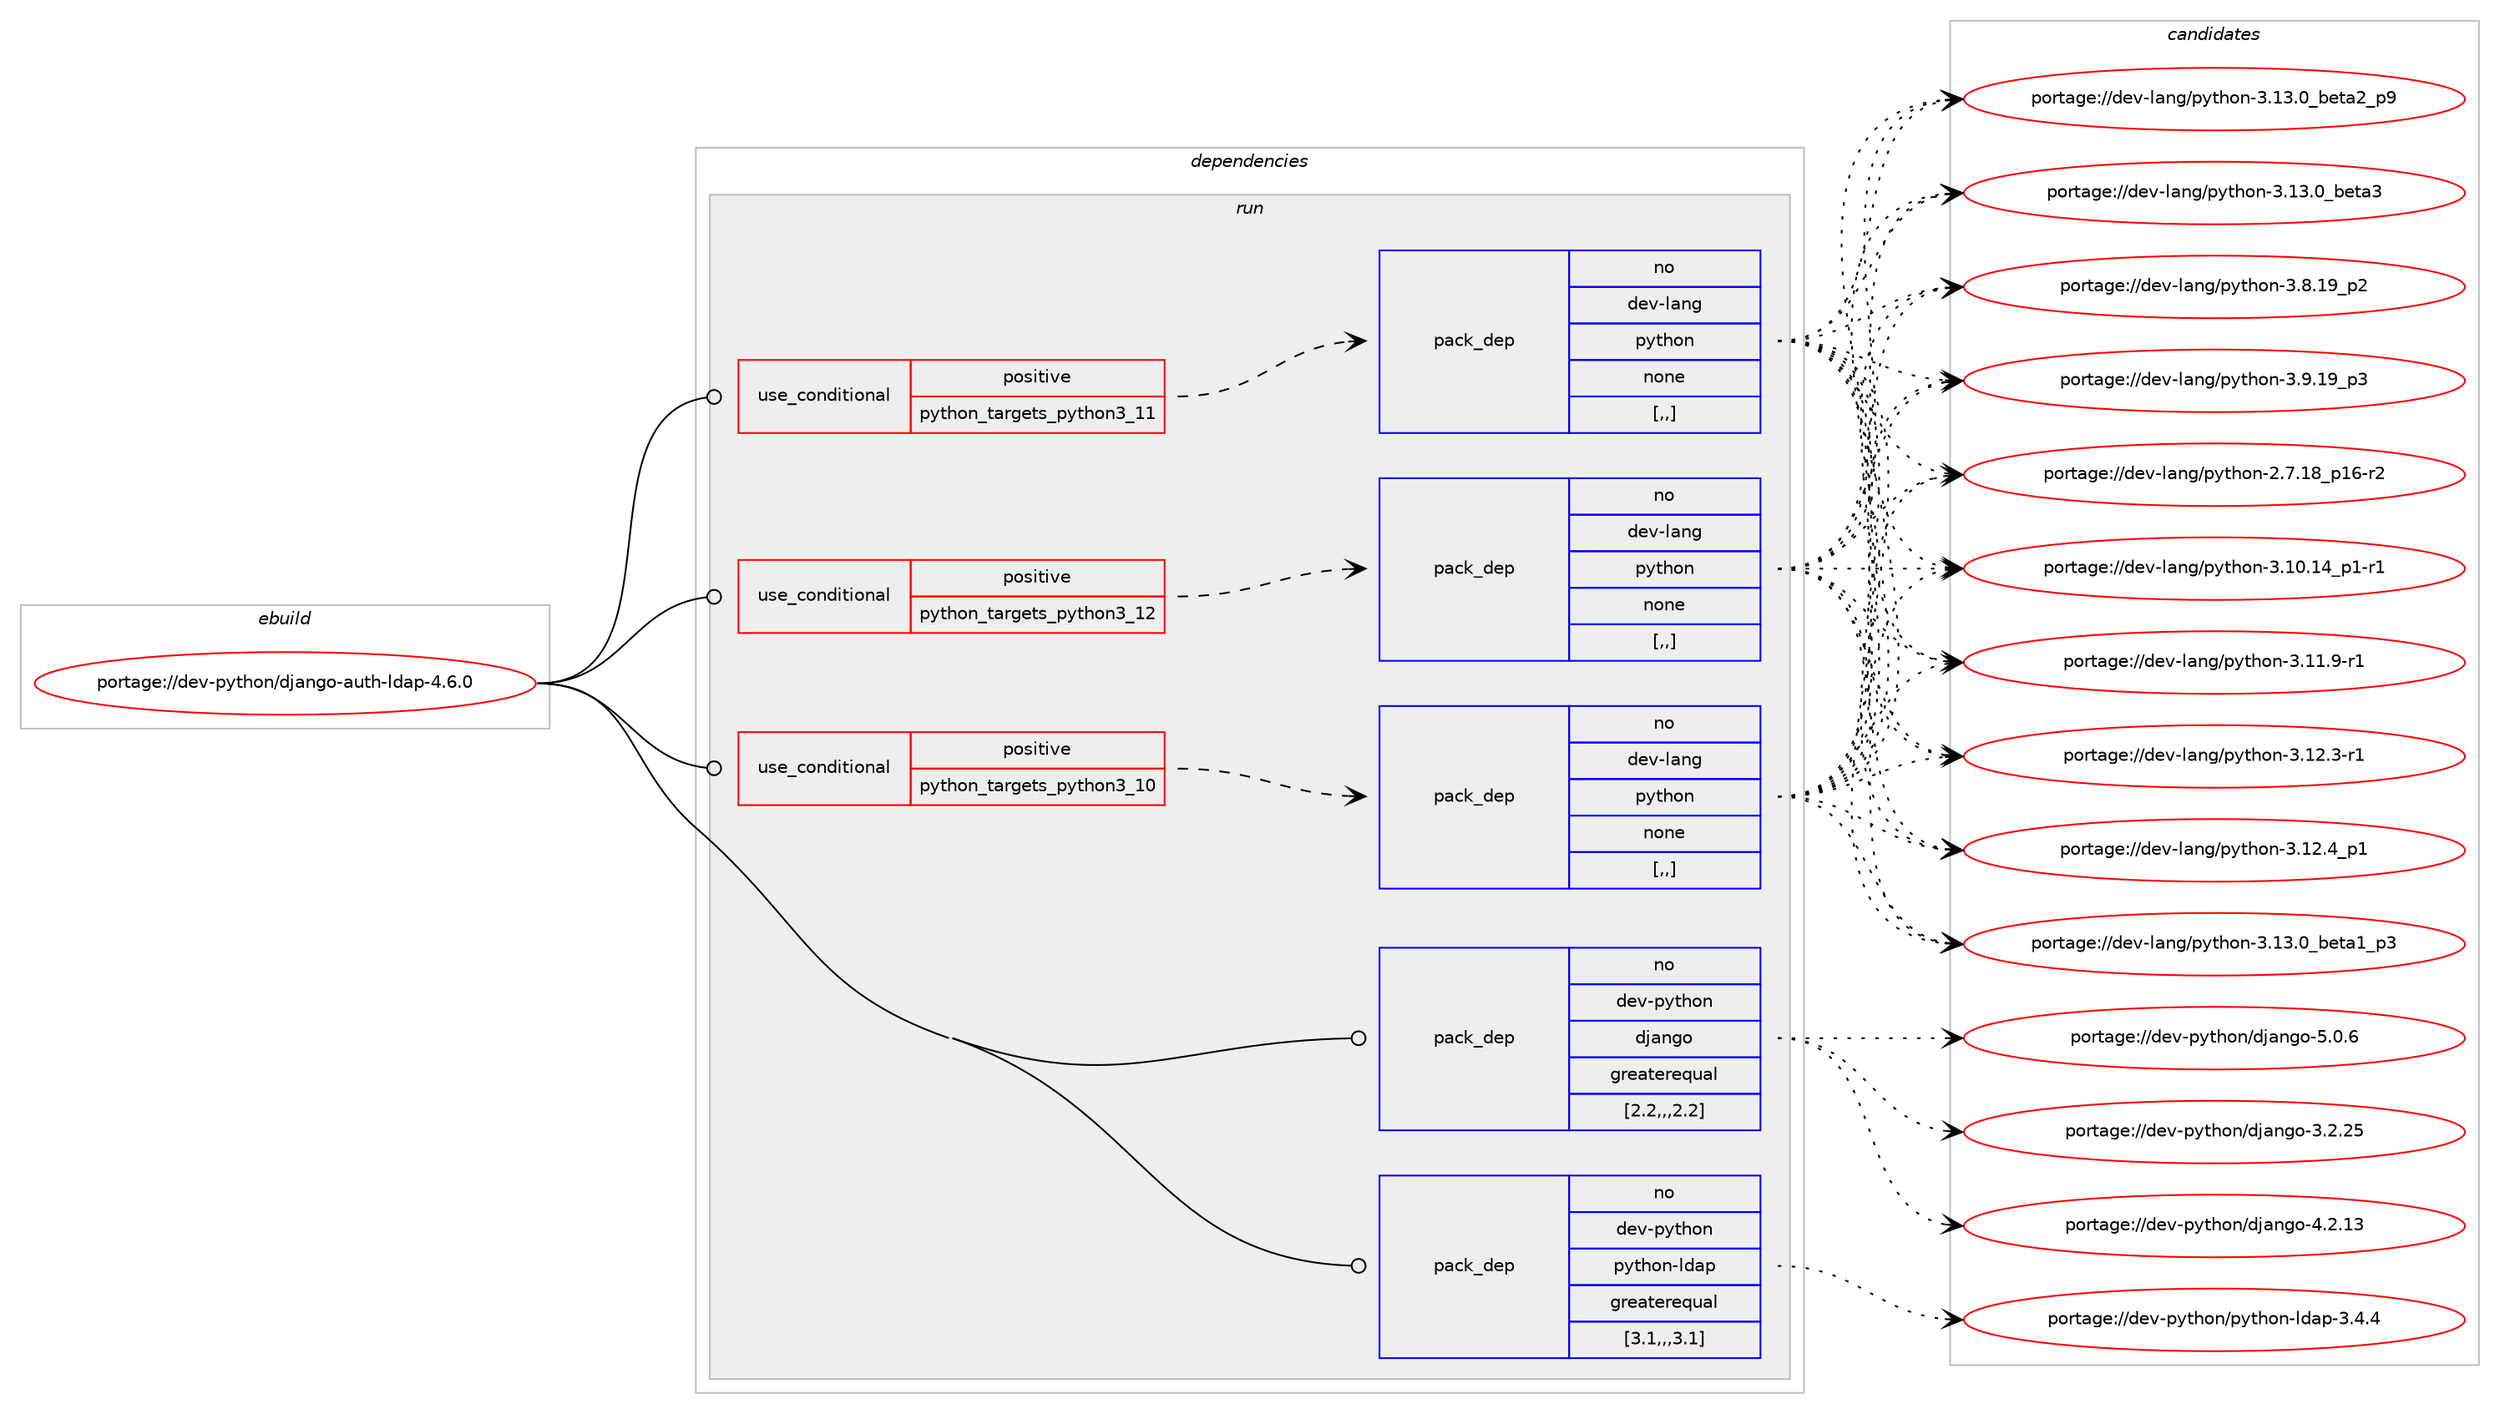 digraph prolog {

# *************
# Graph options
# *************

newrank=true;
concentrate=true;
compound=true;
graph [rankdir=LR,fontname=Helvetica,fontsize=10,ranksep=1.5];#, ranksep=2.5, nodesep=0.2];
edge  [arrowhead=vee];
node  [fontname=Helvetica,fontsize=10];

# **********
# The ebuild
# **********

subgraph cluster_leftcol {
color=gray;
rank=same;
label=<<i>ebuild</i>>;
id [label="portage://dev-python/django-auth-ldap-4.6.0", color=red, width=4, href="../dev-python/django-auth-ldap-4.6.0.svg"];
}

# ****************
# The dependencies
# ****************

subgraph cluster_midcol {
color=gray;
label=<<i>dependencies</i>>;
subgraph cluster_compile {
fillcolor="#eeeeee";
style=filled;
label=<<i>compile</i>>;
}
subgraph cluster_compileandrun {
fillcolor="#eeeeee";
style=filled;
label=<<i>compile and run</i>>;
}
subgraph cluster_run {
fillcolor="#eeeeee";
style=filled;
label=<<i>run</i>>;
subgraph cond31379 {
dependency141808 [label=<<TABLE BORDER="0" CELLBORDER="1" CELLSPACING="0" CELLPADDING="4"><TR><TD ROWSPAN="3" CELLPADDING="10">use_conditional</TD></TR><TR><TD>positive</TD></TR><TR><TD>python_targets_python3_10</TD></TR></TABLE>>, shape=none, color=red];
subgraph pack109217 {
dependency141809 [label=<<TABLE BORDER="0" CELLBORDER="1" CELLSPACING="0" CELLPADDING="4" WIDTH="220"><TR><TD ROWSPAN="6" CELLPADDING="30">pack_dep</TD></TR><TR><TD WIDTH="110">no</TD></TR><TR><TD>dev-lang</TD></TR><TR><TD>python</TD></TR><TR><TD>none</TD></TR><TR><TD>[,,]</TD></TR></TABLE>>, shape=none, color=blue];
}
dependency141808:e -> dependency141809:w [weight=20,style="dashed",arrowhead="vee"];
}
id:e -> dependency141808:w [weight=20,style="solid",arrowhead="odot"];
subgraph cond31380 {
dependency141810 [label=<<TABLE BORDER="0" CELLBORDER="1" CELLSPACING="0" CELLPADDING="4"><TR><TD ROWSPAN="3" CELLPADDING="10">use_conditional</TD></TR><TR><TD>positive</TD></TR><TR><TD>python_targets_python3_11</TD></TR></TABLE>>, shape=none, color=red];
subgraph pack109218 {
dependency141811 [label=<<TABLE BORDER="0" CELLBORDER="1" CELLSPACING="0" CELLPADDING="4" WIDTH="220"><TR><TD ROWSPAN="6" CELLPADDING="30">pack_dep</TD></TR><TR><TD WIDTH="110">no</TD></TR><TR><TD>dev-lang</TD></TR><TR><TD>python</TD></TR><TR><TD>none</TD></TR><TR><TD>[,,]</TD></TR></TABLE>>, shape=none, color=blue];
}
dependency141810:e -> dependency141811:w [weight=20,style="dashed",arrowhead="vee"];
}
id:e -> dependency141810:w [weight=20,style="solid",arrowhead="odot"];
subgraph cond31381 {
dependency141812 [label=<<TABLE BORDER="0" CELLBORDER="1" CELLSPACING="0" CELLPADDING="4"><TR><TD ROWSPAN="3" CELLPADDING="10">use_conditional</TD></TR><TR><TD>positive</TD></TR><TR><TD>python_targets_python3_12</TD></TR></TABLE>>, shape=none, color=red];
subgraph pack109219 {
dependency141813 [label=<<TABLE BORDER="0" CELLBORDER="1" CELLSPACING="0" CELLPADDING="4" WIDTH="220"><TR><TD ROWSPAN="6" CELLPADDING="30">pack_dep</TD></TR><TR><TD WIDTH="110">no</TD></TR><TR><TD>dev-lang</TD></TR><TR><TD>python</TD></TR><TR><TD>none</TD></TR><TR><TD>[,,]</TD></TR></TABLE>>, shape=none, color=blue];
}
dependency141812:e -> dependency141813:w [weight=20,style="dashed",arrowhead="vee"];
}
id:e -> dependency141812:w [weight=20,style="solid",arrowhead="odot"];
subgraph pack109220 {
dependency141814 [label=<<TABLE BORDER="0" CELLBORDER="1" CELLSPACING="0" CELLPADDING="4" WIDTH="220"><TR><TD ROWSPAN="6" CELLPADDING="30">pack_dep</TD></TR><TR><TD WIDTH="110">no</TD></TR><TR><TD>dev-python</TD></TR><TR><TD>django</TD></TR><TR><TD>greaterequal</TD></TR><TR><TD>[2.2,,,2.2]</TD></TR></TABLE>>, shape=none, color=blue];
}
id:e -> dependency141814:w [weight=20,style="solid",arrowhead="odot"];
subgraph pack109221 {
dependency141815 [label=<<TABLE BORDER="0" CELLBORDER="1" CELLSPACING="0" CELLPADDING="4" WIDTH="220"><TR><TD ROWSPAN="6" CELLPADDING="30">pack_dep</TD></TR><TR><TD WIDTH="110">no</TD></TR><TR><TD>dev-python</TD></TR><TR><TD>python-ldap</TD></TR><TR><TD>greaterequal</TD></TR><TR><TD>[3.1,,,3.1]</TD></TR></TABLE>>, shape=none, color=blue];
}
id:e -> dependency141815:w [weight=20,style="solid",arrowhead="odot"];
}
}

# **************
# The candidates
# **************

subgraph cluster_choices {
rank=same;
color=gray;
label=<<i>candidates</i>>;

subgraph choice109217 {
color=black;
nodesep=1;
choice100101118451089711010347112121116104111110455046554649569511249544511450 [label="portage://dev-lang/python-2.7.18_p16-r2", color=red, width=4,href="../dev-lang/python-2.7.18_p16-r2.svg"];
choice100101118451089711010347112121116104111110455146494846495295112494511449 [label="portage://dev-lang/python-3.10.14_p1-r1", color=red, width=4,href="../dev-lang/python-3.10.14_p1-r1.svg"];
choice100101118451089711010347112121116104111110455146494946574511449 [label="portage://dev-lang/python-3.11.9-r1", color=red, width=4,href="../dev-lang/python-3.11.9-r1.svg"];
choice100101118451089711010347112121116104111110455146495046514511449 [label="portage://dev-lang/python-3.12.3-r1", color=red, width=4,href="../dev-lang/python-3.12.3-r1.svg"];
choice100101118451089711010347112121116104111110455146495046529511249 [label="portage://dev-lang/python-3.12.4_p1", color=red, width=4,href="../dev-lang/python-3.12.4_p1.svg"];
choice10010111845108971101034711212111610411111045514649514648959810111697499511251 [label="portage://dev-lang/python-3.13.0_beta1_p3", color=red, width=4,href="../dev-lang/python-3.13.0_beta1_p3.svg"];
choice10010111845108971101034711212111610411111045514649514648959810111697509511257 [label="portage://dev-lang/python-3.13.0_beta2_p9", color=red, width=4,href="../dev-lang/python-3.13.0_beta2_p9.svg"];
choice1001011184510897110103471121211161041111104551464951464895981011169751 [label="portage://dev-lang/python-3.13.0_beta3", color=red, width=4,href="../dev-lang/python-3.13.0_beta3.svg"];
choice100101118451089711010347112121116104111110455146564649579511250 [label="portage://dev-lang/python-3.8.19_p2", color=red, width=4,href="../dev-lang/python-3.8.19_p2.svg"];
choice100101118451089711010347112121116104111110455146574649579511251 [label="portage://dev-lang/python-3.9.19_p3", color=red, width=4,href="../dev-lang/python-3.9.19_p3.svg"];
dependency141809:e -> choice100101118451089711010347112121116104111110455046554649569511249544511450:w [style=dotted,weight="100"];
dependency141809:e -> choice100101118451089711010347112121116104111110455146494846495295112494511449:w [style=dotted,weight="100"];
dependency141809:e -> choice100101118451089711010347112121116104111110455146494946574511449:w [style=dotted,weight="100"];
dependency141809:e -> choice100101118451089711010347112121116104111110455146495046514511449:w [style=dotted,weight="100"];
dependency141809:e -> choice100101118451089711010347112121116104111110455146495046529511249:w [style=dotted,weight="100"];
dependency141809:e -> choice10010111845108971101034711212111610411111045514649514648959810111697499511251:w [style=dotted,weight="100"];
dependency141809:e -> choice10010111845108971101034711212111610411111045514649514648959810111697509511257:w [style=dotted,weight="100"];
dependency141809:e -> choice1001011184510897110103471121211161041111104551464951464895981011169751:w [style=dotted,weight="100"];
dependency141809:e -> choice100101118451089711010347112121116104111110455146564649579511250:w [style=dotted,weight="100"];
dependency141809:e -> choice100101118451089711010347112121116104111110455146574649579511251:w [style=dotted,weight="100"];
}
subgraph choice109218 {
color=black;
nodesep=1;
choice100101118451089711010347112121116104111110455046554649569511249544511450 [label="portage://dev-lang/python-2.7.18_p16-r2", color=red, width=4,href="../dev-lang/python-2.7.18_p16-r2.svg"];
choice100101118451089711010347112121116104111110455146494846495295112494511449 [label="portage://dev-lang/python-3.10.14_p1-r1", color=red, width=4,href="../dev-lang/python-3.10.14_p1-r1.svg"];
choice100101118451089711010347112121116104111110455146494946574511449 [label="portage://dev-lang/python-3.11.9-r1", color=red, width=4,href="../dev-lang/python-3.11.9-r1.svg"];
choice100101118451089711010347112121116104111110455146495046514511449 [label="portage://dev-lang/python-3.12.3-r1", color=red, width=4,href="../dev-lang/python-3.12.3-r1.svg"];
choice100101118451089711010347112121116104111110455146495046529511249 [label="portage://dev-lang/python-3.12.4_p1", color=red, width=4,href="../dev-lang/python-3.12.4_p1.svg"];
choice10010111845108971101034711212111610411111045514649514648959810111697499511251 [label="portage://dev-lang/python-3.13.0_beta1_p3", color=red, width=4,href="../dev-lang/python-3.13.0_beta1_p3.svg"];
choice10010111845108971101034711212111610411111045514649514648959810111697509511257 [label="portage://dev-lang/python-3.13.0_beta2_p9", color=red, width=4,href="../dev-lang/python-3.13.0_beta2_p9.svg"];
choice1001011184510897110103471121211161041111104551464951464895981011169751 [label="portage://dev-lang/python-3.13.0_beta3", color=red, width=4,href="../dev-lang/python-3.13.0_beta3.svg"];
choice100101118451089711010347112121116104111110455146564649579511250 [label="portage://dev-lang/python-3.8.19_p2", color=red, width=4,href="../dev-lang/python-3.8.19_p2.svg"];
choice100101118451089711010347112121116104111110455146574649579511251 [label="portage://dev-lang/python-3.9.19_p3", color=red, width=4,href="../dev-lang/python-3.9.19_p3.svg"];
dependency141811:e -> choice100101118451089711010347112121116104111110455046554649569511249544511450:w [style=dotted,weight="100"];
dependency141811:e -> choice100101118451089711010347112121116104111110455146494846495295112494511449:w [style=dotted,weight="100"];
dependency141811:e -> choice100101118451089711010347112121116104111110455146494946574511449:w [style=dotted,weight="100"];
dependency141811:e -> choice100101118451089711010347112121116104111110455146495046514511449:w [style=dotted,weight="100"];
dependency141811:e -> choice100101118451089711010347112121116104111110455146495046529511249:w [style=dotted,weight="100"];
dependency141811:e -> choice10010111845108971101034711212111610411111045514649514648959810111697499511251:w [style=dotted,weight="100"];
dependency141811:e -> choice10010111845108971101034711212111610411111045514649514648959810111697509511257:w [style=dotted,weight="100"];
dependency141811:e -> choice1001011184510897110103471121211161041111104551464951464895981011169751:w [style=dotted,weight="100"];
dependency141811:e -> choice100101118451089711010347112121116104111110455146564649579511250:w [style=dotted,weight="100"];
dependency141811:e -> choice100101118451089711010347112121116104111110455146574649579511251:w [style=dotted,weight="100"];
}
subgraph choice109219 {
color=black;
nodesep=1;
choice100101118451089711010347112121116104111110455046554649569511249544511450 [label="portage://dev-lang/python-2.7.18_p16-r2", color=red, width=4,href="../dev-lang/python-2.7.18_p16-r2.svg"];
choice100101118451089711010347112121116104111110455146494846495295112494511449 [label="portage://dev-lang/python-3.10.14_p1-r1", color=red, width=4,href="../dev-lang/python-3.10.14_p1-r1.svg"];
choice100101118451089711010347112121116104111110455146494946574511449 [label="portage://dev-lang/python-3.11.9-r1", color=red, width=4,href="../dev-lang/python-3.11.9-r1.svg"];
choice100101118451089711010347112121116104111110455146495046514511449 [label="portage://dev-lang/python-3.12.3-r1", color=red, width=4,href="../dev-lang/python-3.12.3-r1.svg"];
choice100101118451089711010347112121116104111110455146495046529511249 [label="portage://dev-lang/python-3.12.4_p1", color=red, width=4,href="../dev-lang/python-3.12.4_p1.svg"];
choice10010111845108971101034711212111610411111045514649514648959810111697499511251 [label="portage://dev-lang/python-3.13.0_beta1_p3", color=red, width=4,href="../dev-lang/python-3.13.0_beta1_p3.svg"];
choice10010111845108971101034711212111610411111045514649514648959810111697509511257 [label="portage://dev-lang/python-3.13.0_beta2_p9", color=red, width=4,href="../dev-lang/python-3.13.0_beta2_p9.svg"];
choice1001011184510897110103471121211161041111104551464951464895981011169751 [label="portage://dev-lang/python-3.13.0_beta3", color=red, width=4,href="../dev-lang/python-3.13.0_beta3.svg"];
choice100101118451089711010347112121116104111110455146564649579511250 [label="portage://dev-lang/python-3.8.19_p2", color=red, width=4,href="../dev-lang/python-3.8.19_p2.svg"];
choice100101118451089711010347112121116104111110455146574649579511251 [label="portage://dev-lang/python-3.9.19_p3", color=red, width=4,href="../dev-lang/python-3.9.19_p3.svg"];
dependency141813:e -> choice100101118451089711010347112121116104111110455046554649569511249544511450:w [style=dotted,weight="100"];
dependency141813:e -> choice100101118451089711010347112121116104111110455146494846495295112494511449:w [style=dotted,weight="100"];
dependency141813:e -> choice100101118451089711010347112121116104111110455146494946574511449:w [style=dotted,weight="100"];
dependency141813:e -> choice100101118451089711010347112121116104111110455146495046514511449:w [style=dotted,weight="100"];
dependency141813:e -> choice100101118451089711010347112121116104111110455146495046529511249:w [style=dotted,weight="100"];
dependency141813:e -> choice10010111845108971101034711212111610411111045514649514648959810111697499511251:w [style=dotted,weight="100"];
dependency141813:e -> choice10010111845108971101034711212111610411111045514649514648959810111697509511257:w [style=dotted,weight="100"];
dependency141813:e -> choice1001011184510897110103471121211161041111104551464951464895981011169751:w [style=dotted,weight="100"];
dependency141813:e -> choice100101118451089711010347112121116104111110455146564649579511250:w [style=dotted,weight="100"];
dependency141813:e -> choice100101118451089711010347112121116104111110455146574649579511251:w [style=dotted,weight="100"];
}
subgraph choice109220 {
color=black;
nodesep=1;
choice10010111845112121116104111110471001069711010311145514650465053 [label="portage://dev-python/django-3.2.25", color=red, width=4,href="../dev-python/django-3.2.25.svg"];
choice10010111845112121116104111110471001069711010311145524650464951 [label="portage://dev-python/django-4.2.13", color=red, width=4,href="../dev-python/django-4.2.13.svg"];
choice100101118451121211161041111104710010697110103111455346484654 [label="portage://dev-python/django-5.0.6", color=red, width=4,href="../dev-python/django-5.0.6.svg"];
dependency141814:e -> choice10010111845112121116104111110471001069711010311145514650465053:w [style=dotted,weight="100"];
dependency141814:e -> choice10010111845112121116104111110471001069711010311145524650464951:w [style=dotted,weight="100"];
dependency141814:e -> choice100101118451121211161041111104710010697110103111455346484654:w [style=dotted,weight="100"];
}
subgraph choice109221 {
color=black;
nodesep=1;
choice10010111845112121116104111110471121211161041111104510810097112455146524652 [label="portage://dev-python/python-ldap-3.4.4", color=red, width=4,href="../dev-python/python-ldap-3.4.4.svg"];
dependency141815:e -> choice10010111845112121116104111110471121211161041111104510810097112455146524652:w [style=dotted,weight="100"];
}
}

}
